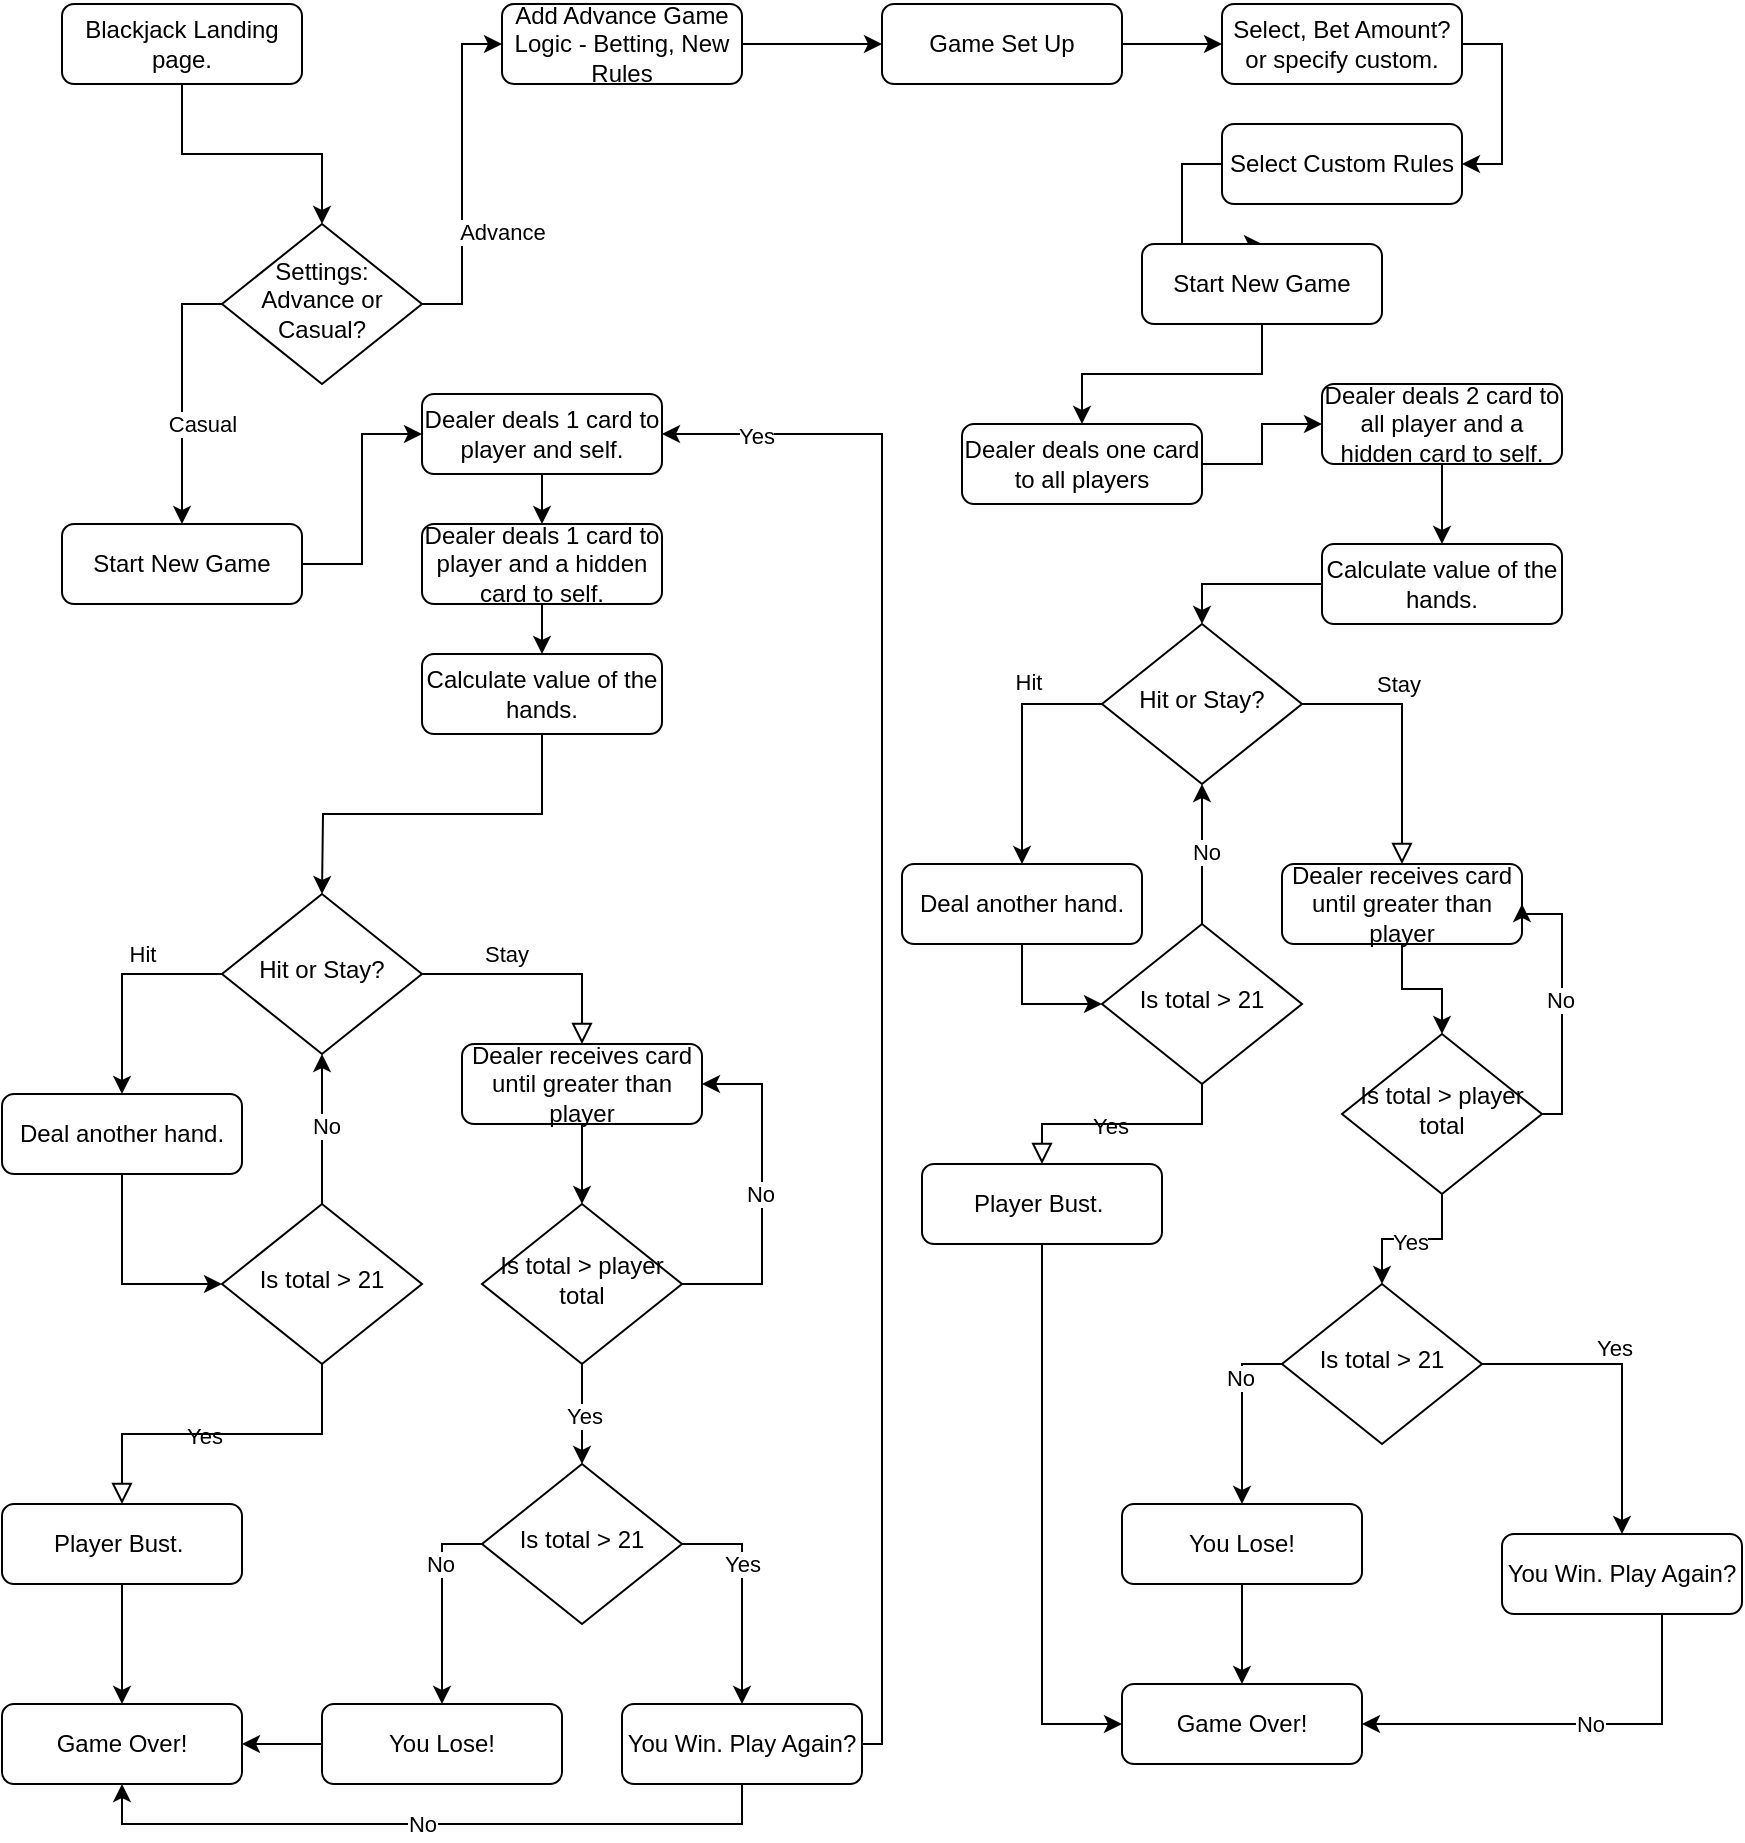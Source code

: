 <mxfile version="21.6.2" type="github">
  <diagram id="C5RBs43oDa-KdzZeNtuy" name="Page-1">
    <mxGraphModel dx="1242" dy="738" grid="1" gridSize="10" guides="1" tooltips="1" connect="1" arrows="1" fold="1" page="1" pageScale="1" pageWidth="827" pageHeight="1169" math="0" shadow="0">
      <root>
        <mxCell id="WIyWlLk6GJQsqaUBKTNV-0" />
        <mxCell id="WIyWlLk6GJQsqaUBKTNV-1" parent="WIyWlLk6GJQsqaUBKTNV-0" />
        <mxCell id="ku0LGPkiu12r3fjWDvM0-12" style="edgeStyle=orthogonalEdgeStyle;rounded=0;orthogonalLoop=1;jettySize=auto;html=1;entryX=0.5;entryY=0;entryDx=0;entryDy=0;" edge="1" parent="WIyWlLk6GJQsqaUBKTNV-1" source="WIyWlLk6GJQsqaUBKTNV-3" target="ku0LGPkiu12r3fjWDvM0-10">
          <mxGeometry relative="1" as="geometry" />
        </mxCell>
        <mxCell id="WIyWlLk6GJQsqaUBKTNV-3" value="Blackjack Landing page." style="rounded=1;whiteSpace=wrap;html=1;fontSize=12;glass=0;strokeWidth=1;shadow=0;" parent="WIyWlLk6GJQsqaUBKTNV-1" vertex="1">
          <mxGeometry x="30" y="20" width="120" height="40" as="geometry" />
        </mxCell>
        <mxCell id="WIyWlLk6GJQsqaUBKTNV-5" value="Stay" style="edgeStyle=orthogonalEdgeStyle;rounded=0;html=1;jettySize=auto;orthogonalLoop=1;fontSize=11;endArrow=block;endFill=0;endSize=8;strokeWidth=1;shadow=0;labelBackgroundColor=none;exitX=1;exitY=0.5;exitDx=0;exitDy=0;entryX=0.5;entryY=0;entryDx=0;entryDy=0;" parent="WIyWlLk6GJQsqaUBKTNV-1" source="WIyWlLk6GJQsqaUBKTNV-6" target="WIyWlLk6GJQsqaUBKTNV-7" edge="1">
          <mxGeometry x="-0.273" y="10" relative="1" as="geometry">
            <mxPoint as="offset" />
            <mxPoint x="260" y="565" as="targetPoint" />
          </mxGeometry>
        </mxCell>
        <mxCell id="ku0LGPkiu12r3fjWDvM0-34" style="edgeStyle=orthogonalEdgeStyle;rounded=0;orthogonalLoop=1;jettySize=auto;html=1;entryX=0.5;entryY=0;entryDx=0;entryDy=0;exitX=0;exitY=0.5;exitDx=0;exitDy=0;" edge="1" parent="WIyWlLk6GJQsqaUBKTNV-1" source="WIyWlLk6GJQsqaUBKTNV-6" target="ku0LGPkiu12r3fjWDvM0-33">
          <mxGeometry relative="1" as="geometry" />
        </mxCell>
        <mxCell id="ku0LGPkiu12r3fjWDvM0-38" value="Hit&lt;br&gt;" style="edgeLabel;html=1;align=center;verticalAlign=middle;resizable=0;points=[];" vertex="1" connectable="0" parent="ku0LGPkiu12r3fjWDvM0-34">
          <mxGeometry x="-0.291" y="4" relative="1" as="geometry">
            <mxPoint x="-1" y="-14" as="offset" />
          </mxGeometry>
        </mxCell>
        <mxCell id="WIyWlLk6GJQsqaUBKTNV-6" value="Hit or Stay?" style="rhombus;whiteSpace=wrap;html=1;shadow=0;fontFamily=Helvetica;fontSize=12;align=center;strokeWidth=1;spacing=6;spacingTop=-4;" parent="WIyWlLk6GJQsqaUBKTNV-1" vertex="1">
          <mxGeometry x="110" y="465" width="100" height="80" as="geometry" />
        </mxCell>
        <mxCell id="ku0LGPkiu12r3fjWDvM0-42" value="" style="edgeStyle=orthogonalEdgeStyle;rounded=0;orthogonalLoop=1;jettySize=auto;html=1;" edge="1" parent="WIyWlLk6GJQsqaUBKTNV-1" source="WIyWlLk6GJQsqaUBKTNV-7" target="ku0LGPkiu12r3fjWDvM0-41">
          <mxGeometry relative="1" as="geometry" />
        </mxCell>
        <mxCell id="WIyWlLk6GJQsqaUBKTNV-7" value="Dealer receives card until greater than player" style="rounded=1;whiteSpace=wrap;html=1;fontSize=12;glass=0;strokeWidth=1;shadow=0;" parent="WIyWlLk6GJQsqaUBKTNV-1" vertex="1">
          <mxGeometry x="230" y="540" width="120" height="40" as="geometry" />
        </mxCell>
        <mxCell id="WIyWlLk6GJQsqaUBKTNV-8" value="Yes" style="rounded=0;html=1;jettySize=auto;orthogonalLoop=1;fontSize=11;endArrow=block;endFill=0;endSize=8;strokeWidth=1;shadow=0;labelBackgroundColor=none;edgeStyle=orthogonalEdgeStyle;" parent="WIyWlLk6GJQsqaUBKTNV-1" source="WIyWlLk6GJQsqaUBKTNV-10" target="WIyWlLk6GJQsqaUBKTNV-11" edge="1">
          <mxGeometry x="0.108" y="1" relative="1" as="geometry">
            <mxPoint as="offset" />
          </mxGeometry>
        </mxCell>
        <mxCell id="ku0LGPkiu12r3fjWDvM0-36" style="edgeStyle=orthogonalEdgeStyle;rounded=0;orthogonalLoop=1;jettySize=auto;html=1;entryX=0.5;entryY=1;entryDx=0;entryDy=0;" edge="1" parent="WIyWlLk6GJQsqaUBKTNV-1" source="WIyWlLk6GJQsqaUBKTNV-10" target="WIyWlLk6GJQsqaUBKTNV-6">
          <mxGeometry relative="1" as="geometry" />
        </mxCell>
        <mxCell id="ku0LGPkiu12r3fjWDvM0-37" value="No" style="edgeLabel;html=1;align=center;verticalAlign=middle;resizable=0;points=[];" vertex="1" connectable="0" parent="ku0LGPkiu12r3fjWDvM0-36">
          <mxGeometry x="0.04" y="-2" relative="1" as="geometry">
            <mxPoint as="offset" />
          </mxGeometry>
        </mxCell>
        <mxCell id="WIyWlLk6GJQsqaUBKTNV-10" value="Is total &amp;gt; 21" style="rhombus;whiteSpace=wrap;html=1;shadow=0;fontFamily=Helvetica;fontSize=12;align=center;strokeWidth=1;spacing=6;spacingTop=-4;" parent="WIyWlLk6GJQsqaUBKTNV-1" vertex="1">
          <mxGeometry x="110" y="620" width="100" height="80" as="geometry" />
        </mxCell>
        <mxCell id="ku0LGPkiu12r3fjWDvM0-48" value="" style="edgeStyle=orthogonalEdgeStyle;rounded=0;orthogonalLoop=1;jettySize=auto;html=1;" edge="1" parent="WIyWlLk6GJQsqaUBKTNV-1" source="WIyWlLk6GJQsqaUBKTNV-11" target="ku0LGPkiu12r3fjWDvM0-47">
          <mxGeometry relative="1" as="geometry" />
        </mxCell>
        <mxCell id="WIyWlLk6GJQsqaUBKTNV-11" value="Player Bust.&amp;nbsp;" style="rounded=1;whiteSpace=wrap;html=1;fontSize=12;glass=0;strokeWidth=1;shadow=0;" parent="WIyWlLk6GJQsqaUBKTNV-1" vertex="1">
          <mxGeometry y="770" width="120" height="40" as="geometry" />
        </mxCell>
        <mxCell id="ku0LGPkiu12r3fjWDvM0-24" value="" style="edgeStyle=orthogonalEdgeStyle;rounded=0;orthogonalLoop=1;jettySize=auto;html=1;entryX=0;entryY=0.5;entryDx=0;entryDy=0;" edge="1" parent="WIyWlLk6GJQsqaUBKTNV-1" source="ku0LGPkiu12r3fjWDvM0-8" target="ku0LGPkiu12r3fjWDvM0-23">
          <mxGeometry relative="1" as="geometry" />
        </mxCell>
        <mxCell id="ku0LGPkiu12r3fjWDvM0-8" value="Start New Game" style="rounded=1;whiteSpace=wrap;html=1;fontSize=12;glass=0;strokeWidth=1;shadow=0;" vertex="1" parent="WIyWlLk6GJQsqaUBKTNV-1">
          <mxGeometry x="30" y="280" width="120" height="40" as="geometry" />
        </mxCell>
        <mxCell id="ku0LGPkiu12r3fjWDvM0-14" style="edgeStyle=orthogonalEdgeStyle;rounded=0;orthogonalLoop=1;jettySize=auto;html=1;entryX=0;entryY=0.5;entryDx=0;entryDy=0;exitX=1;exitY=0.5;exitDx=0;exitDy=0;" edge="1" parent="WIyWlLk6GJQsqaUBKTNV-1" source="ku0LGPkiu12r3fjWDvM0-10" target="ku0LGPkiu12r3fjWDvM0-13">
          <mxGeometry relative="1" as="geometry" />
        </mxCell>
        <mxCell id="ku0LGPkiu12r3fjWDvM0-16" value="Advance" style="edgeLabel;html=1;align=center;verticalAlign=middle;resizable=0;points=[];" vertex="1" connectable="0" parent="ku0LGPkiu12r3fjWDvM0-14">
          <mxGeometry x="-0.686" y="1" relative="1" as="geometry">
            <mxPoint x="21" y="-30" as="offset" />
          </mxGeometry>
        </mxCell>
        <mxCell id="ku0LGPkiu12r3fjWDvM0-21" value="" style="edgeStyle=orthogonalEdgeStyle;rounded=0;orthogonalLoop=1;jettySize=auto;html=1;exitX=0;exitY=0.5;exitDx=0;exitDy=0;" edge="1" parent="WIyWlLk6GJQsqaUBKTNV-1" source="ku0LGPkiu12r3fjWDvM0-10" target="ku0LGPkiu12r3fjWDvM0-8">
          <mxGeometry relative="1" as="geometry" />
        </mxCell>
        <mxCell id="ku0LGPkiu12r3fjWDvM0-22" value="Casual" style="edgeLabel;html=1;align=center;verticalAlign=middle;resizable=0;points=[];" vertex="1" connectable="0" parent="ku0LGPkiu12r3fjWDvM0-21">
          <mxGeometry x="-0.36" y="-1" relative="1" as="geometry">
            <mxPoint x="11" y="38" as="offset" />
          </mxGeometry>
        </mxCell>
        <mxCell id="ku0LGPkiu12r3fjWDvM0-10" value="Settings:&lt;br&gt;Advance or Casual?&lt;br&gt;" style="rhombus;whiteSpace=wrap;html=1;shadow=0;fontFamily=Helvetica;fontSize=12;align=center;strokeWidth=1;spacing=6;spacingTop=-4;" vertex="1" parent="WIyWlLk6GJQsqaUBKTNV-1">
          <mxGeometry x="110" y="130" width="100" height="80" as="geometry" />
        </mxCell>
        <mxCell id="ku0LGPkiu12r3fjWDvM0-20" value="" style="edgeStyle=orthogonalEdgeStyle;rounded=0;orthogonalLoop=1;jettySize=auto;html=1;" edge="1" parent="WIyWlLk6GJQsqaUBKTNV-1" source="ku0LGPkiu12r3fjWDvM0-13" target="ku0LGPkiu12r3fjWDvM0-19">
          <mxGeometry relative="1" as="geometry" />
        </mxCell>
        <mxCell id="ku0LGPkiu12r3fjWDvM0-13" value="Add Advance Game Logic - Betting, New Rules" style="rounded=1;whiteSpace=wrap;html=1;fontSize=12;glass=0;strokeWidth=1;shadow=0;" vertex="1" parent="WIyWlLk6GJQsqaUBKTNV-1">
          <mxGeometry x="250" y="20" width="120" height="40" as="geometry" />
        </mxCell>
        <mxCell id="ku0LGPkiu12r3fjWDvM0-65" value="" style="edgeStyle=orthogonalEdgeStyle;rounded=0;orthogonalLoop=1;jettySize=auto;html=1;" edge="1" parent="WIyWlLk6GJQsqaUBKTNV-1" source="ku0LGPkiu12r3fjWDvM0-19" target="ku0LGPkiu12r3fjWDvM0-64">
          <mxGeometry relative="1" as="geometry" />
        </mxCell>
        <mxCell id="ku0LGPkiu12r3fjWDvM0-19" value="Game Set Up" style="rounded=1;whiteSpace=wrap;html=1;fontSize=12;glass=0;strokeWidth=1;shadow=0;" vertex="1" parent="WIyWlLk6GJQsqaUBKTNV-1">
          <mxGeometry x="440" y="20" width="120" height="40" as="geometry" />
        </mxCell>
        <mxCell id="ku0LGPkiu12r3fjWDvM0-26" value="" style="edgeStyle=orthogonalEdgeStyle;rounded=0;orthogonalLoop=1;jettySize=auto;html=1;" edge="1" parent="WIyWlLk6GJQsqaUBKTNV-1" source="ku0LGPkiu12r3fjWDvM0-23" target="ku0LGPkiu12r3fjWDvM0-25">
          <mxGeometry relative="1" as="geometry" />
        </mxCell>
        <mxCell id="ku0LGPkiu12r3fjWDvM0-23" value="Dealer deals 1 card to player and self." style="rounded=1;whiteSpace=wrap;html=1;fontSize=12;glass=0;strokeWidth=1;shadow=0;" vertex="1" parent="WIyWlLk6GJQsqaUBKTNV-1">
          <mxGeometry x="210" y="215" width="120" height="40" as="geometry" />
        </mxCell>
        <mxCell id="ku0LGPkiu12r3fjWDvM0-30" value="" style="edgeStyle=orthogonalEdgeStyle;rounded=0;orthogonalLoop=1;jettySize=auto;html=1;" edge="1" parent="WIyWlLk6GJQsqaUBKTNV-1" source="ku0LGPkiu12r3fjWDvM0-25" target="ku0LGPkiu12r3fjWDvM0-29">
          <mxGeometry relative="1" as="geometry" />
        </mxCell>
        <mxCell id="ku0LGPkiu12r3fjWDvM0-25" value="Dealer deals 1 card to player and a hidden card to self." style="rounded=1;whiteSpace=wrap;html=1;fontSize=12;glass=0;strokeWidth=1;shadow=0;" vertex="1" parent="WIyWlLk6GJQsqaUBKTNV-1">
          <mxGeometry x="210" y="280" width="120" height="40" as="geometry" />
        </mxCell>
        <mxCell id="ku0LGPkiu12r3fjWDvM0-31" style="edgeStyle=orthogonalEdgeStyle;rounded=0;orthogonalLoop=1;jettySize=auto;html=1;exitX=0.5;exitY=1;exitDx=0;exitDy=0;" edge="1" parent="WIyWlLk6GJQsqaUBKTNV-1" source="ku0LGPkiu12r3fjWDvM0-29">
          <mxGeometry relative="1" as="geometry">
            <mxPoint x="270" y="420" as="sourcePoint" />
            <mxPoint x="160" y="465" as="targetPoint" />
          </mxGeometry>
        </mxCell>
        <mxCell id="ku0LGPkiu12r3fjWDvM0-29" value="Calculate value of the hands." style="rounded=1;whiteSpace=wrap;html=1;fontSize=12;glass=0;strokeWidth=1;shadow=0;" vertex="1" parent="WIyWlLk6GJQsqaUBKTNV-1">
          <mxGeometry x="210" y="345" width="120" height="40" as="geometry" />
        </mxCell>
        <mxCell id="ku0LGPkiu12r3fjWDvM0-35" style="edgeStyle=orthogonalEdgeStyle;rounded=0;orthogonalLoop=1;jettySize=auto;html=1;entryX=0;entryY=0.5;entryDx=0;entryDy=0;exitX=0.5;exitY=1;exitDx=0;exitDy=0;" edge="1" parent="WIyWlLk6GJQsqaUBKTNV-1" source="ku0LGPkiu12r3fjWDvM0-33" target="WIyWlLk6GJQsqaUBKTNV-10">
          <mxGeometry relative="1" as="geometry" />
        </mxCell>
        <mxCell id="ku0LGPkiu12r3fjWDvM0-33" value="Deal another hand." style="rounded=1;whiteSpace=wrap;html=1;fontSize=12;glass=0;strokeWidth=1;shadow=0;" vertex="1" parent="WIyWlLk6GJQsqaUBKTNV-1">
          <mxGeometry y="565" width="120" height="40" as="geometry" />
        </mxCell>
        <mxCell id="ku0LGPkiu12r3fjWDvM0-44" style="edgeStyle=orthogonalEdgeStyle;rounded=0;orthogonalLoop=1;jettySize=auto;html=1;entryX=1;entryY=0.5;entryDx=0;entryDy=0;exitX=1;exitY=0.5;exitDx=0;exitDy=0;" edge="1" parent="WIyWlLk6GJQsqaUBKTNV-1" source="ku0LGPkiu12r3fjWDvM0-41" target="WIyWlLk6GJQsqaUBKTNV-7">
          <mxGeometry relative="1" as="geometry">
            <Array as="points">
              <mxPoint x="380" y="660" />
              <mxPoint x="380" y="560" />
            </Array>
          </mxGeometry>
        </mxCell>
        <mxCell id="ku0LGPkiu12r3fjWDvM0-52" value="No" style="edgeLabel;html=1;align=center;verticalAlign=middle;resizable=0;points=[];" vertex="1" connectable="0" parent="ku0LGPkiu12r3fjWDvM0-44">
          <mxGeometry y="1" relative="1" as="geometry">
            <mxPoint as="offset" />
          </mxGeometry>
        </mxCell>
        <mxCell id="ku0LGPkiu12r3fjWDvM0-45" value="" style="edgeStyle=orthogonalEdgeStyle;rounded=0;orthogonalLoop=1;jettySize=auto;html=1;" edge="1" parent="WIyWlLk6GJQsqaUBKTNV-1" source="ku0LGPkiu12r3fjWDvM0-41" target="ku0LGPkiu12r3fjWDvM0-43">
          <mxGeometry relative="1" as="geometry" />
        </mxCell>
        <mxCell id="ku0LGPkiu12r3fjWDvM0-51" value="Yes" style="edgeLabel;html=1;align=center;verticalAlign=middle;resizable=0;points=[];" vertex="1" connectable="0" parent="ku0LGPkiu12r3fjWDvM0-45">
          <mxGeometry x="0.04" y="1" relative="1" as="geometry">
            <mxPoint as="offset" />
          </mxGeometry>
        </mxCell>
        <mxCell id="ku0LGPkiu12r3fjWDvM0-41" value="Is total &amp;gt; player total" style="rhombus;whiteSpace=wrap;html=1;shadow=0;fontFamily=Helvetica;fontSize=12;align=center;strokeWidth=1;spacing=6;spacingTop=-4;" vertex="1" parent="WIyWlLk6GJQsqaUBKTNV-1">
          <mxGeometry x="240" y="620" width="100" height="80" as="geometry" />
        </mxCell>
        <mxCell id="ku0LGPkiu12r3fjWDvM0-54" value="" style="edgeStyle=orthogonalEdgeStyle;rounded=0;orthogonalLoop=1;jettySize=auto;html=1;exitX=0;exitY=0.5;exitDx=0;exitDy=0;" edge="1" parent="WIyWlLk6GJQsqaUBKTNV-1" source="ku0LGPkiu12r3fjWDvM0-43" target="ku0LGPkiu12r3fjWDvM0-53">
          <mxGeometry relative="1" as="geometry" />
        </mxCell>
        <mxCell id="ku0LGPkiu12r3fjWDvM0-56" value="No" style="edgeLabel;html=1;align=center;verticalAlign=middle;resizable=0;points=[];" vertex="1" connectable="0" parent="ku0LGPkiu12r3fjWDvM0-54">
          <mxGeometry x="-0.4" y="-1" relative="1" as="geometry">
            <mxPoint as="offset" />
          </mxGeometry>
        </mxCell>
        <mxCell id="ku0LGPkiu12r3fjWDvM0-58" style="edgeStyle=orthogonalEdgeStyle;rounded=0;orthogonalLoop=1;jettySize=auto;html=1;entryX=0.5;entryY=0;entryDx=0;entryDy=0;exitX=1;exitY=0.5;exitDx=0;exitDy=0;" edge="1" parent="WIyWlLk6GJQsqaUBKTNV-1" source="ku0LGPkiu12r3fjWDvM0-43" target="ku0LGPkiu12r3fjWDvM0-57">
          <mxGeometry relative="1" as="geometry" />
        </mxCell>
        <mxCell id="ku0LGPkiu12r3fjWDvM0-59" value="Yes" style="edgeLabel;html=1;align=center;verticalAlign=middle;resizable=0;points=[];" vertex="1" connectable="0" parent="ku0LGPkiu12r3fjWDvM0-58">
          <mxGeometry x="-0.145" y="1" relative="1" as="geometry">
            <mxPoint x="-1" y="-7" as="offset" />
          </mxGeometry>
        </mxCell>
        <mxCell id="ku0LGPkiu12r3fjWDvM0-43" value="Is total &amp;gt; 21" style="rhombus;whiteSpace=wrap;html=1;shadow=0;fontFamily=Helvetica;fontSize=12;align=center;strokeWidth=1;spacing=6;spacingTop=-4;" vertex="1" parent="WIyWlLk6GJQsqaUBKTNV-1">
          <mxGeometry x="240" y="750" width="100" height="80" as="geometry" />
        </mxCell>
        <mxCell id="ku0LGPkiu12r3fjWDvM0-47" value="Game Over!" style="rounded=1;whiteSpace=wrap;html=1;fontSize=12;glass=0;strokeWidth=1;shadow=0;" vertex="1" parent="WIyWlLk6GJQsqaUBKTNV-1">
          <mxGeometry y="870" width="120" height="40" as="geometry" />
        </mxCell>
        <mxCell id="ku0LGPkiu12r3fjWDvM0-55" style="edgeStyle=orthogonalEdgeStyle;rounded=0;orthogonalLoop=1;jettySize=auto;html=1;entryX=1;entryY=0.5;entryDx=0;entryDy=0;" edge="1" parent="WIyWlLk6GJQsqaUBKTNV-1" source="ku0LGPkiu12r3fjWDvM0-53" target="ku0LGPkiu12r3fjWDvM0-47">
          <mxGeometry relative="1" as="geometry" />
        </mxCell>
        <mxCell id="ku0LGPkiu12r3fjWDvM0-53" value="You Lose!" style="rounded=1;whiteSpace=wrap;html=1;fontSize=12;glass=0;strokeWidth=1;shadow=0;" vertex="1" parent="WIyWlLk6GJQsqaUBKTNV-1">
          <mxGeometry x="160" y="870" width="120" height="40" as="geometry" />
        </mxCell>
        <mxCell id="ku0LGPkiu12r3fjWDvM0-60" style="edgeStyle=orthogonalEdgeStyle;rounded=0;orthogonalLoop=1;jettySize=auto;html=1;entryX=0.5;entryY=1;entryDx=0;entryDy=0;" edge="1" parent="WIyWlLk6GJQsqaUBKTNV-1" source="ku0LGPkiu12r3fjWDvM0-57" target="ku0LGPkiu12r3fjWDvM0-47">
          <mxGeometry relative="1" as="geometry">
            <Array as="points">
              <mxPoint x="370" y="930" />
              <mxPoint x="60" y="930" />
            </Array>
          </mxGeometry>
        </mxCell>
        <mxCell id="ku0LGPkiu12r3fjWDvM0-61" value="No" style="edgeLabel;html=1;align=center;verticalAlign=middle;resizable=0;points=[];" vertex="1" connectable="0" parent="ku0LGPkiu12r3fjWDvM0-60">
          <mxGeometry x="0.217" relative="1" as="geometry">
            <mxPoint x="33" as="offset" />
          </mxGeometry>
        </mxCell>
        <mxCell id="ku0LGPkiu12r3fjWDvM0-62" style="edgeStyle=orthogonalEdgeStyle;rounded=0;orthogonalLoop=1;jettySize=auto;html=1;entryX=1;entryY=0.5;entryDx=0;entryDy=0;" edge="1" parent="WIyWlLk6GJQsqaUBKTNV-1" source="ku0LGPkiu12r3fjWDvM0-57" target="ku0LGPkiu12r3fjWDvM0-23">
          <mxGeometry relative="1" as="geometry">
            <Array as="points">
              <mxPoint x="440" y="890" />
              <mxPoint x="440" y="235" />
            </Array>
          </mxGeometry>
        </mxCell>
        <mxCell id="ku0LGPkiu12r3fjWDvM0-63" value="Yes" style="edgeLabel;html=1;align=center;verticalAlign=middle;resizable=0;points=[];" vertex="1" connectable="0" parent="ku0LGPkiu12r3fjWDvM0-62">
          <mxGeometry x="0.879" y="1" relative="1" as="geometry">
            <mxPoint as="offset" />
          </mxGeometry>
        </mxCell>
        <mxCell id="ku0LGPkiu12r3fjWDvM0-57" value="You Win. Play Again?" style="rounded=1;whiteSpace=wrap;html=1;fontSize=12;glass=0;strokeWidth=1;shadow=0;" vertex="1" parent="WIyWlLk6GJQsqaUBKTNV-1">
          <mxGeometry x="310" y="870" width="120" height="40" as="geometry" />
        </mxCell>
        <mxCell id="ku0LGPkiu12r3fjWDvM0-68" style="edgeStyle=orthogonalEdgeStyle;rounded=0;orthogonalLoop=1;jettySize=auto;html=1;entryX=1;entryY=0.5;entryDx=0;entryDy=0;exitX=1;exitY=0.5;exitDx=0;exitDy=0;" edge="1" parent="WIyWlLk6GJQsqaUBKTNV-1" source="ku0LGPkiu12r3fjWDvM0-64" target="ku0LGPkiu12r3fjWDvM0-66">
          <mxGeometry relative="1" as="geometry" />
        </mxCell>
        <mxCell id="ku0LGPkiu12r3fjWDvM0-64" value="Select, Bet Amount? or specify custom." style="rounded=1;whiteSpace=wrap;html=1;fontSize=12;glass=0;strokeWidth=1;shadow=0;" vertex="1" parent="WIyWlLk6GJQsqaUBKTNV-1">
          <mxGeometry x="610" y="20" width="120" height="40" as="geometry" />
        </mxCell>
        <mxCell id="ku0LGPkiu12r3fjWDvM0-69" value="" style="edgeStyle=orthogonalEdgeStyle;rounded=0;orthogonalLoop=1;jettySize=auto;html=1;exitX=0;exitY=0.5;exitDx=0;exitDy=0;" edge="1" parent="WIyWlLk6GJQsqaUBKTNV-1" source="ku0LGPkiu12r3fjWDvM0-66" target="ku0LGPkiu12r3fjWDvM0-67">
          <mxGeometry relative="1" as="geometry" />
        </mxCell>
        <mxCell id="ku0LGPkiu12r3fjWDvM0-66" value="Select Custom Rules" style="rounded=1;whiteSpace=wrap;html=1;fontSize=12;glass=0;strokeWidth=1;shadow=0;" vertex="1" parent="WIyWlLk6GJQsqaUBKTNV-1">
          <mxGeometry x="610" y="80" width="120" height="40" as="geometry" />
        </mxCell>
        <mxCell id="ku0LGPkiu12r3fjWDvM0-71" style="edgeStyle=orthogonalEdgeStyle;rounded=0;orthogonalLoop=1;jettySize=auto;html=1;entryX=0.5;entryY=0;entryDx=0;entryDy=0;" edge="1" parent="WIyWlLk6GJQsqaUBKTNV-1" source="ku0LGPkiu12r3fjWDvM0-67" target="ku0LGPkiu12r3fjWDvM0-70">
          <mxGeometry relative="1" as="geometry" />
        </mxCell>
        <mxCell id="ku0LGPkiu12r3fjWDvM0-67" value="Start New Game" style="rounded=1;whiteSpace=wrap;html=1;fontSize=12;glass=0;strokeWidth=1;shadow=0;" vertex="1" parent="WIyWlLk6GJQsqaUBKTNV-1">
          <mxGeometry x="570" y="140" width="120" height="40" as="geometry" />
        </mxCell>
        <mxCell id="ku0LGPkiu12r3fjWDvM0-73" value="" style="edgeStyle=orthogonalEdgeStyle;rounded=0;orthogonalLoop=1;jettySize=auto;html=1;" edge="1" parent="WIyWlLk6GJQsqaUBKTNV-1" source="ku0LGPkiu12r3fjWDvM0-70" target="ku0LGPkiu12r3fjWDvM0-72">
          <mxGeometry relative="1" as="geometry" />
        </mxCell>
        <mxCell id="ku0LGPkiu12r3fjWDvM0-70" value="Dealer deals one card to all players" style="rounded=1;whiteSpace=wrap;html=1;fontSize=12;glass=0;strokeWidth=1;shadow=0;" vertex="1" parent="WIyWlLk6GJQsqaUBKTNV-1">
          <mxGeometry x="480" y="230" width="120" height="40" as="geometry" />
        </mxCell>
        <mxCell id="ku0LGPkiu12r3fjWDvM0-75" value="" style="edgeStyle=orthogonalEdgeStyle;rounded=0;orthogonalLoop=1;jettySize=auto;html=1;" edge="1" parent="WIyWlLk6GJQsqaUBKTNV-1" source="ku0LGPkiu12r3fjWDvM0-72" target="ku0LGPkiu12r3fjWDvM0-74">
          <mxGeometry relative="1" as="geometry" />
        </mxCell>
        <mxCell id="ku0LGPkiu12r3fjWDvM0-72" value="Dealer deals 2 card to all player and a hidden card to self." style="rounded=1;whiteSpace=wrap;html=1;fontSize=12;glass=0;strokeWidth=1;shadow=0;" vertex="1" parent="WIyWlLk6GJQsqaUBKTNV-1">
          <mxGeometry x="660" y="210" width="120" height="40" as="geometry" />
        </mxCell>
        <mxCell id="ku0LGPkiu12r3fjWDvM0-106" style="edgeStyle=orthogonalEdgeStyle;rounded=0;orthogonalLoop=1;jettySize=auto;html=1;entryX=0.5;entryY=0;entryDx=0;entryDy=0;" edge="1" parent="WIyWlLk6GJQsqaUBKTNV-1" source="ku0LGPkiu12r3fjWDvM0-74" target="ku0LGPkiu12r3fjWDvM0-79">
          <mxGeometry relative="1" as="geometry" />
        </mxCell>
        <mxCell id="ku0LGPkiu12r3fjWDvM0-74" value="Calculate value of the hands." style="rounded=1;whiteSpace=wrap;html=1;fontSize=12;glass=0;strokeWidth=1;shadow=0;" vertex="1" parent="WIyWlLk6GJQsqaUBKTNV-1">
          <mxGeometry x="660" y="290" width="120" height="40" as="geometry" />
        </mxCell>
        <mxCell id="ku0LGPkiu12r3fjWDvM0-76" value="Stay" style="edgeStyle=orthogonalEdgeStyle;rounded=0;html=1;jettySize=auto;orthogonalLoop=1;fontSize=11;endArrow=block;endFill=0;endSize=8;strokeWidth=1;shadow=0;labelBackgroundColor=none;exitX=1;exitY=0.5;exitDx=0;exitDy=0;entryX=0.5;entryY=0;entryDx=0;entryDy=0;" edge="1" parent="WIyWlLk6GJQsqaUBKTNV-1" source="ku0LGPkiu12r3fjWDvM0-79" target="ku0LGPkiu12r3fjWDvM0-81">
          <mxGeometry x="-0.273" y="10" relative="1" as="geometry">
            <mxPoint as="offset" />
            <mxPoint x="720" y="480" as="targetPoint" />
          </mxGeometry>
        </mxCell>
        <mxCell id="ku0LGPkiu12r3fjWDvM0-77" style="edgeStyle=orthogonalEdgeStyle;rounded=0;orthogonalLoop=1;jettySize=auto;html=1;entryX=0.5;entryY=0;entryDx=0;entryDy=0;exitX=0;exitY=0.5;exitDx=0;exitDy=0;" edge="1" parent="WIyWlLk6GJQsqaUBKTNV-1" source="ku0LGPkiu12r3fjWDvM0-79" target="ku0LGPkiu12r3fjWDvM0-89">
          <mxGeometry relative="1" as="geometry" />
        </mxCell>
        <mxCell id="ku0LGPkiu12r3fjWDvM0-78" value="Hit&lt;br&gt;" style="edgeLabel;html=1;align=center;verticalAlign=middle;resizable=0;points=[];" vertex="1" connectable="0" parent="ku0LGPkiu12r3fjWDvM0-77">
          <mxGeometry x="-0.291" y="4" relative="1" as="geometry">
            <mxPoint x="-1" y="-14" as="offset" />
          </mxGeometry>
        </mxCell>
        <mxCell id="ku0LGPkiu12r3fjWDvM0-79" value="Hit or Stay?" style="rhombus;whiteSpace=wrap;html=1;shadow=0;fontFamily=Helvetica;fontSize=12;align=center;strokeWidth=1;spacing=6;spacingTop=-4;" vertex="1" parent="WIyWlLk6GJQsqaUBKTNV-1">
          <mxGeometry x="550" y="330" width="100" height="80" as="geometry" />
        </mxCell>
        <mxCell id="ku0LGPkiu12r3fjWDvM0-80" value="" style="edgeStyle=orthogonalEdgeStyle;rounded=0;orthogonalLoop=1;jettySize=auto;html=1;" edge="1" parent="WIyWlLk6GJQsqaUBKTNV-1" source="ku0LGPkiu12r3fjWDvM0-81" target="ku0LGPkiu12r3fjWDvM0-94">
          <mxGeometry relative="1" as="geometry" />
        </mxCell>
        <mxCell id="ku0LGPkiu12r3fjWDvM0-81" value="Dealer receives card until greater than player" style="rounded=1;whiteSpace=wrap;html=1;fontSize=12;glass=0;strokeWidth=1;shadow=0;" vertex="1" parent="WIyWlLk6GJQsqaUBKTNV-1">
          <mxGeometry x="640" y="450" width="120" height="40" as="geometry" />
        </mxCell>
        <mxCell id="ku0LGPkiu12r3fjWDvM0-82" value="Yes" style="rounded=0;html=1;jettySize=auto;orthogonalLoop=1;fontSize=11;endArrow=block;endFill=0;endSize=8;strokeWidth=1;shadow=0;labelBackgroundColor=none;edgeStyle=orthogonalEdgeStyle;" edge="1" parent="WIyWlLk6GJQsqaUBKTNV-1" source="ku0LGPkiu12r3fjWDvM0-85" target="ku0LGPkiu12r3fjWDvM0-87">
          <mxGeometry x="0.108" y="1" relative="1" as="geometry">
            <mxPoint as="offset" />
          </mxGeometry>
        </mxCell>
        <mxCell id="ku0LGPkiu12r3fjWDvM0-83" style="edgeStyle=orthogonalEdgeStyle;rounded=0;orthogonalLoop=1;jettySize=auto;html=1;entryX=0.5;entryY=1;entryDx=0;entryDy=0;" edge="1" parent="WIyWlLk6GJQsqaUBKTNV-1" source="ku0LGPkiu12r3fjWDvM0-85" target="ku0LGPkiu12r3fjWDvM0-79">
          <mxGeometry relative="1" as="geometry" />
        </mxCell>
        <mxCell id="ku0LGPkiu12r3fjWDvM0-84" value="No" style="edgeLabel;html=1;align=center;verticalAlign=middle;resizable=0;points=[];" vertex="1" connectable="0" parent="ku0LGPkiu12r3fjWDvM0-83">
          <mxGeometry x="0.04" y="-2" relative="1" as="geometry">
            <mxPoint as="offset" />
          </mxGeometry>
        </mxCell>
        <mxCell id="ku0LGPkiu12r3fjWDvM0-85" value="Is total &amp;gt; 21" style="rhombus;whiteSpace=wrap;html=1;shadow=0;fontFamily=Helvetica;fontSize=12;align=center;strokeWidth=1;spacing=6;spacingTop=-4;" vertex="1" parent="WIyWlLk6GJQsqaUBKTNV-1">
          <mxGeometry x="550" y="480" width="100" height="80" as="geometry" />
        </mxCell>
        <mxCell id="ku0LGPkiu12r3fjWDvM0-86" value="" style="edgeStyle=orthogonalEdgeStyle;rounded=0;orthogonalLoop=1;jettySize=auto;html=1;entryX=0;entryY=0.5;entryDx=0;entryDy=0;" edge="1" parent="WIyWlLk6GJQsqaUBKTNV-1" source="ku0LGPkiu12r3fjWDvM0-87" target="ku0LGPkiu12r3fjWDvM0-100">
          <mxGeometry relative="1" as="geometry" />
        </mxCell>
        <mxCell id="ku0LGPkiu12r3fjWDvM0-87" value="Player Bust.&amp;nbsp;" style="rounded=1;whiteSpace=wrap;html=1;fontSize=12;glass=0;strokeWidth=1;shadow=0;" vertex="1" parent="WIyWlLk6GJQsqaUBKTNV-1">
          <mxGeometry x="460" y="600" width="120" height="40" as="geometry" />
        </mxCell>
        <mxCell id="ku0LGPkiu12r3fjWDvM0-88" style="edgeStyle=orthogonalEdgeStyle;rounded=0;orthogonalLoop=1;jettySize=auto;html=1;entryX=0;entryY=0.5;entryDx=0;entryDy=0;exitX=0.5;exitY=1;exitDx=0;exitDy=0;" edge="1" parent="WIyWlLk6GJQsqaUBKTNV-1" source="ku0LGPkiu12r3fjWDvM0-89" target="ku0LGPkiu12r3fjWDvM0-85">
          <mxGeometry relative="1" as="geometry" />
        </mxCell>
        <mxCell id="ku0LGPkiu12r3fjWDvM0-89" value="Deal another hand." style="rounded=1;whiteSpace=wrap;html=1;fontSize=12;glass=0;strokeWidth=1;shadow=0;" vertex="1" parent="WIyWlLk6GJQsqaUBKTNV-1">
          <mxGeometry x="450" y="450" width="120" height="40" as="geometry" />
        </mxCell>
        <mxCell id="ku0LGPkiu12r3fjWDvM0-90" style="edgeStyle=orthogonalEdgeStyle;rounded=0;orthogonalLoop=1;jettySize=auto;html=1;entryX=1;entryY=0.5;entryDx=0;entryDy=0;exitX=1;exitY=0.5;exitDx=0;exitDy=0;" edge="1" parent="WIyWlLk6GJQsqaUBKTNV-1" source="ku0LGPkiu12r3fjWDvM0-94" target="ku0LGPkiu12r3fjWDvM0-81">
          <mxGeometry relative="1" as="geometry">
            <Array as="points">
              <mxPoint x="780" y="575" />
              <mxPoint x="780" y="475" />
              <mxPoint x="760" y="475" />
            </Array>
          </mxGeometry>
        </mxCell>
        <mxCell id="ku0LGPkiu12r3fjWDvM0-91" value="No" style="edgeLabel;html=1;align=center;verticalAlign=middle;resizable=0;points=[];" vertex="1" connectable="0" parent="ku0LGPkiu12r3fjWDvM0-90">
          <mxGeometry y="1" relative="1" as="geometry">
            <mxPoint as="offset" />
          </mxGeometry>
        </mxCell>
        <mxCell id="ku0LGPkiu12r3fjWDvM0-92" value="" style="edgeStyle=orthogonalEdgeStyle;rounded=0;orthogonalLoop=1;jettySize=auto;html=1;" edge="1" parent="WIyWlLk6GJQsqaUBKTNV-1" source="ku0LGPkiu12r3fjWDvM0-94" target="ku0LGPkiu12r3fjWDvM0-99">
          <mxGeometry relative="1" as="geometry" />
        </mxCell>
        <mxCell id="ku0LGPkiu12r3fjWDvM0-93" value="Yes" style="edgeLabel;html=1;align=center;verticalAlign=middle;resizable=0;points=[];" vertex="1" connectable="0" parent="ku0LGPkiu12r3fjWDvM0-92">
          <mxGeometry x="0.04" y="1" relative="1" as="geometry">
            <mxPoint as="offset" />
          </mxGeometry>
        </mxCell>
        <mxCell id="ku0LGPkiu12r3fjWDvM0-94" value="Is total &amp;gt; player total" style="rhombus;whiteSpace=wrap;html=1;shadow=0;fontFamily=Helvetica;fontSize=12;align=center;strokeWidth=1;spacing=6;spacingTop=-4;" vertex="1" parent="WIyWlLk6GJQsqaUBKTNV-1">
          <mxGeometry x="670" y="535" width="100" height="80" as="geometry" />
        </mxCell>
        <mxCell id="ku0LGPkiu12r3fjWDvM0-95" value="" style="edgeStyle=orthogonalEdgeStyle;rounded=0;orthogonalLoop=1;jettySize=auto;html=1;exitX=0;exitY=0.5;exitDx=0;exitDy=0;" edge="1" parent="WIyWlLk6GJQsqaUBKTNV-1" source="ku0LGPkiu12r3fjWDvM0-99" target="ku0LGPkiu12r3fjWDvM0-102">
          <mxGeometry relative="1" as="geometry" />
        </mxCell>
        <mxCell id="ku0LGPkiu12r3fjWDvM0-96" value="No" style="edgeLabel;html=1;align=center;verticalAlign=middle;resizable=0;points=[];" vertex="1" connectable="0" parent="ku0LGPkiu12r3fjWDvM0-95">
          <mxGeometry x="-0.4" y="-1" relative="1" as="geometry">
            <mxPoint as="offset" />
          </mxGeometry>
        </mxCell>
        <mxCell id="ku0LGPkiu12r3fjWDvM0-97" style="edgeStyle=orthogonalEdgeStyle;rounded=0;orthogonalLoop=1;jettySize=auto;html=1;entryX=0.5;entryY=0;entryDx=0;entryDy=0;exitX=1;exitY=0.5;exitDx=0;exitDy=0;" edge="1" parent="WIyWlLk6GJQsqaUBKTNV-1" source="ku0LGPkiu12r3fjWDvM0-99" target="ku0LGPkiu12r3fjWDvM0-105">
          <mxGeometry relative="1" as="geometry" />
        </mxCell>
        <mxCell id="ku0LGPkiu12r3fjWDvM0-98" value="Yes" style="edgeLabel;html=1;align=center;verticalAlign=middle;resizable=0;points=[];" vertex="1" connectable="0" parent="ku0LGPkiu12r3fjWDvM0-97">
          <mxGeometry x="-0.145" y="1" relative="1" as="geometry">
            <mxPoint x="-1" y="-7" as="offset" />
          </mxGeometry>
        </mxCell>
        <mxCell id="ku0LGPkiu12r3fjWDvM0-99" value="Is total &amp;gt; 21" style="rhombus;whiteSpace=wrap;html=1;shadow=0;fontFamily=Helvetica;fontSize=12;align=center;strokeWidth=1;spacing=6;spacingTop=-4;" vertex="1" parent="WIyWlLk6GJQsqaUBKTNV-1">
          <mxGeometry x="640" y="660" width="100" height="80" as="geometry" />
        </mxCell>
        <mxCell id="ku0LGPkiu12r3fjWDvM0-100" value="Game Over!" style="rounded=1;whiteSpace=wrap;html=1;fontSize=12;glass=0;strokeWidth=1;shadow=0;" vertex="1" parent="WIyWlLk6GJQsqaUBKTNV-1">
          <mxGeometry x="560" y="860" width="120" height="40" as="geometry" />
        </mxCell>
        <mxCell id="ku0LGPkiu12r3fjWDvM0-101" style="edgeStyle=orthogonalEdgeStyle;rounded=0;orthogonalLoop=1;jettySize=auto;html=1;entryX=0.5;entryY=0;entryDx=0;entryDy=0;" edge="1" parent="WIyWlLk6GJQsqaUBKTNV-1" source="ku0LGPkiu12r3fjWDvM0-102" target="ku0LGPkiu12r3fjWDvM0-100">
          <mxGeometry relative="1" as="geometry" />
        </mxCell>
        <mxCell id="ku0LGPkiu12r3fjWDvM0-102" value="You Lose!" style="rounded=1;whiteSpace=wrap;html=1;fontSize=12;glass=0;strokeWidth=1;shadow=0;" vertex="1" parent="WIyWlLk6GJQsqaUBKTNV-1">
          <mxGeometry x="560" y="770" width="120" height="40" as="geometry" />
        </mxCell>
        <mxCell id="ku0LGPkiu12r3fjWDvM0-103" style="edgeStyle=orthogonalEdgeStyle;rounded=0;orthogonalLoop=1;jettySize=auto;html=1;entryX=1;entryY=0.5;entryDx=0;entryDy=0;" edge="1" parent="WIyWlLk6GJQsqaUBKTNV-1" source="ku0LGPkiu12r3fjWDvM0-105" target="ku0LGPkiu12r3fjWDvM0-100">
          <mxGeometry relative="1" as="geometry">
            <Array as="points">
              <mxPoint x="830" y="880" />
            </Array>
            <mxPoint x="730" y="890" as="targetPoint" />
          </mxGeometry>
        </mxCell>
        <mxCell id="ku0LGPkiu12r3fjWDvM0-104" value="No" style="edgeLabel;html=1;align=center;verticalAlign=middle;resizable=0;points=[];" vertex="1" connectable="0" parent="ku0LGPkiu12r3fjWDvM0-103">
          <mxGeometry x="0.217" relative="1" as="geometry">
            <mxPoint x="33" as="offset" />
          </mxGeometry>
        </mxCell>
        <mxCell id="ku0LGPkiu12r3fjWDvM0-105" value="You Win. Play Again?" style="rounded=1;whiteSpace=wrap;html=1;fontSize=12;glass=0;strokeWidth=1;shadow=0;" vertex="1" parent="WIyWlLk6GJQsqaUBKTNV-1">
          <mxGeometry x="750" y="785" width="120" height="40" as="geometry" />
        </mxCell>
      </root>
    </mxGraphModel>
  </diagram>
</mxfile>
